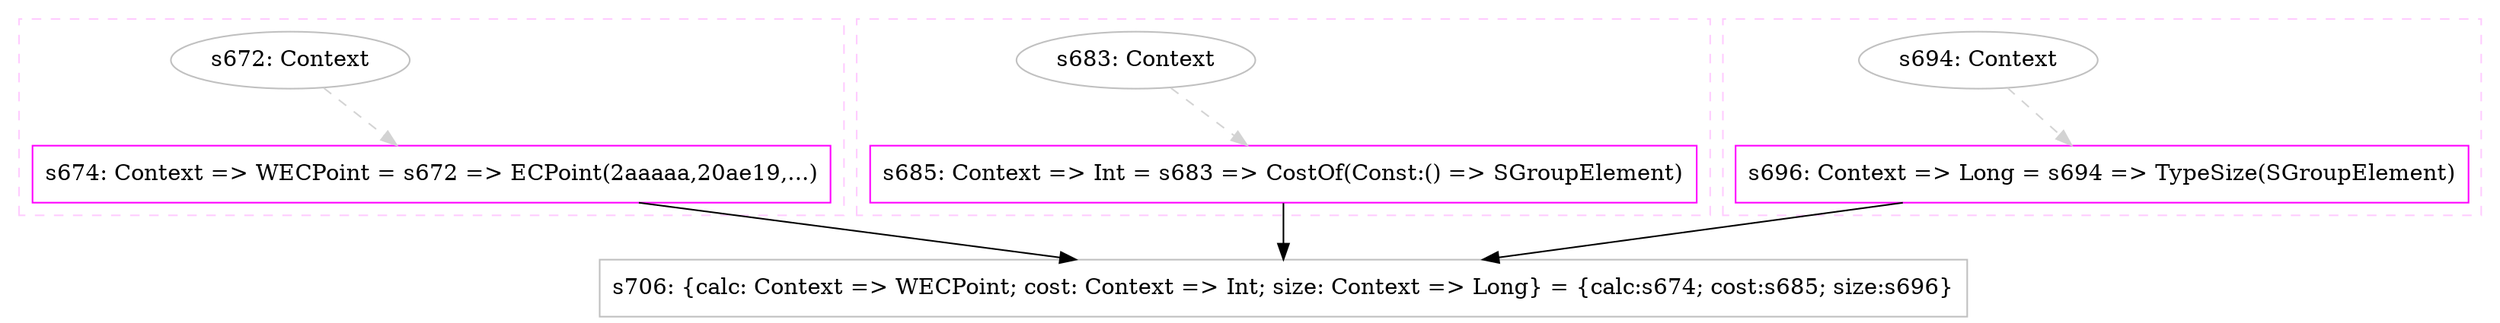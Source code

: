 digraph "group" {
concentrate=true
node [style=filled, fillcolor=orangered]

subgraph cluster_s674 {
style=dashed; color="#FFCCFF"
"s672" [
label="s672: Context"
shape=oval, color=gray, tooltip="s672:Context", style=filled, fillcolor=white
]
"s674" [
label="s674: Context => WECPoint = s672 => ECPoint(2aaaaa,20ae19,...)"
shape=box, color=magenta, tooltip="s674:Context => WECPoint", style=filled, fillcolor=white
]
{rank=source; s672}
{rank=sink; s674}
}
subgraph cluster_s685 {
style=dashed; color="#FFCCFF"
"s683" [
label="s683: Context"
shape=oval, color=gray, tooltip="s683:Context", style=filled, fillcolor=white
]
"s685" [
label="s685: Context => Int = s683 => CostOf(Const:() => SGroupElement)"
shape=box, color=magenta, tooltip="s685:Context => Int", style=filled, fillcolor=white
]
{rank=source; s683}
{rank=sink; s685}
}
subgraph cluster_s696 {
style=dashed; color="#FFCCFF"
"s694" [
label="s694: Context"
shape=oval, color=gray, tooltip="s694:Context", style=filled, fillcolor=white
]
"s696" [
label="s696: Context => Long = s694 => TypeSize(SGroupElement)"
shape=box, color=magenta, tooltip="s696:Context => Long", style=filled, fillcolor=white
]
{rank=source; s694}
{rank=sink; s696}
}
"s706" [
label="s706: {calc: Context => WECPoint; cost: Context => Int; size: Context => Long} = {calc:s674; cost:s685; size:s696}"
shape=box, color=gray, tooltip="s706:{calc: Context => WECPoint; cost: Context => Int; size: Context => Long}", style=filled, fillcolor=white
]
"s674" -> "s706" [style=solid]
"s685" -> "s706" [style=solid]
"s696" -> "s706" [style=solid]
"s672" -> "s674" [style=dashed, color=lightgray, weight=0]
"s683" -> "s685" [style=dashed, color=lightgray, weight=0]
"s694" -> "s696" [style=dashed, color=lightgray, weight=0]
}
